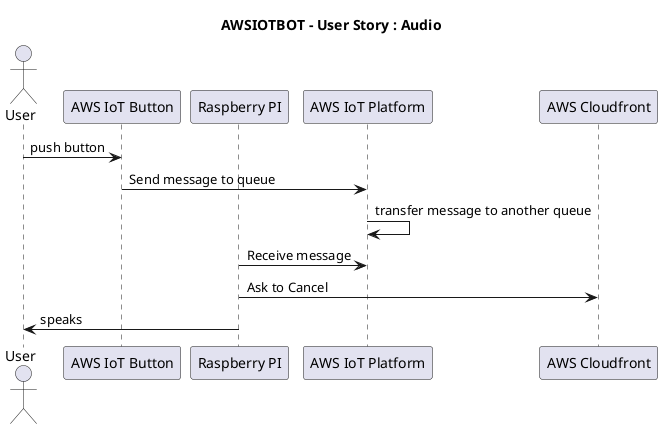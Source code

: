 @startuml

title AWSIOTBOT - User Story : Audio

actor "User" as user
Participant "AWS IoT Button" as button
Participant "Raspberry PI" as pi
Participant "AWS IoT Platform" as ptf
Participant "AWS Cloudfront" as bot



user -> button : push button
button -> ptf : Send message to queue
ptf -> ptf : transfer message to another queue
pi -> ptf : Receive message
pi -> bot : Ask to Cancel
pi -> user : speaks

@enduml
